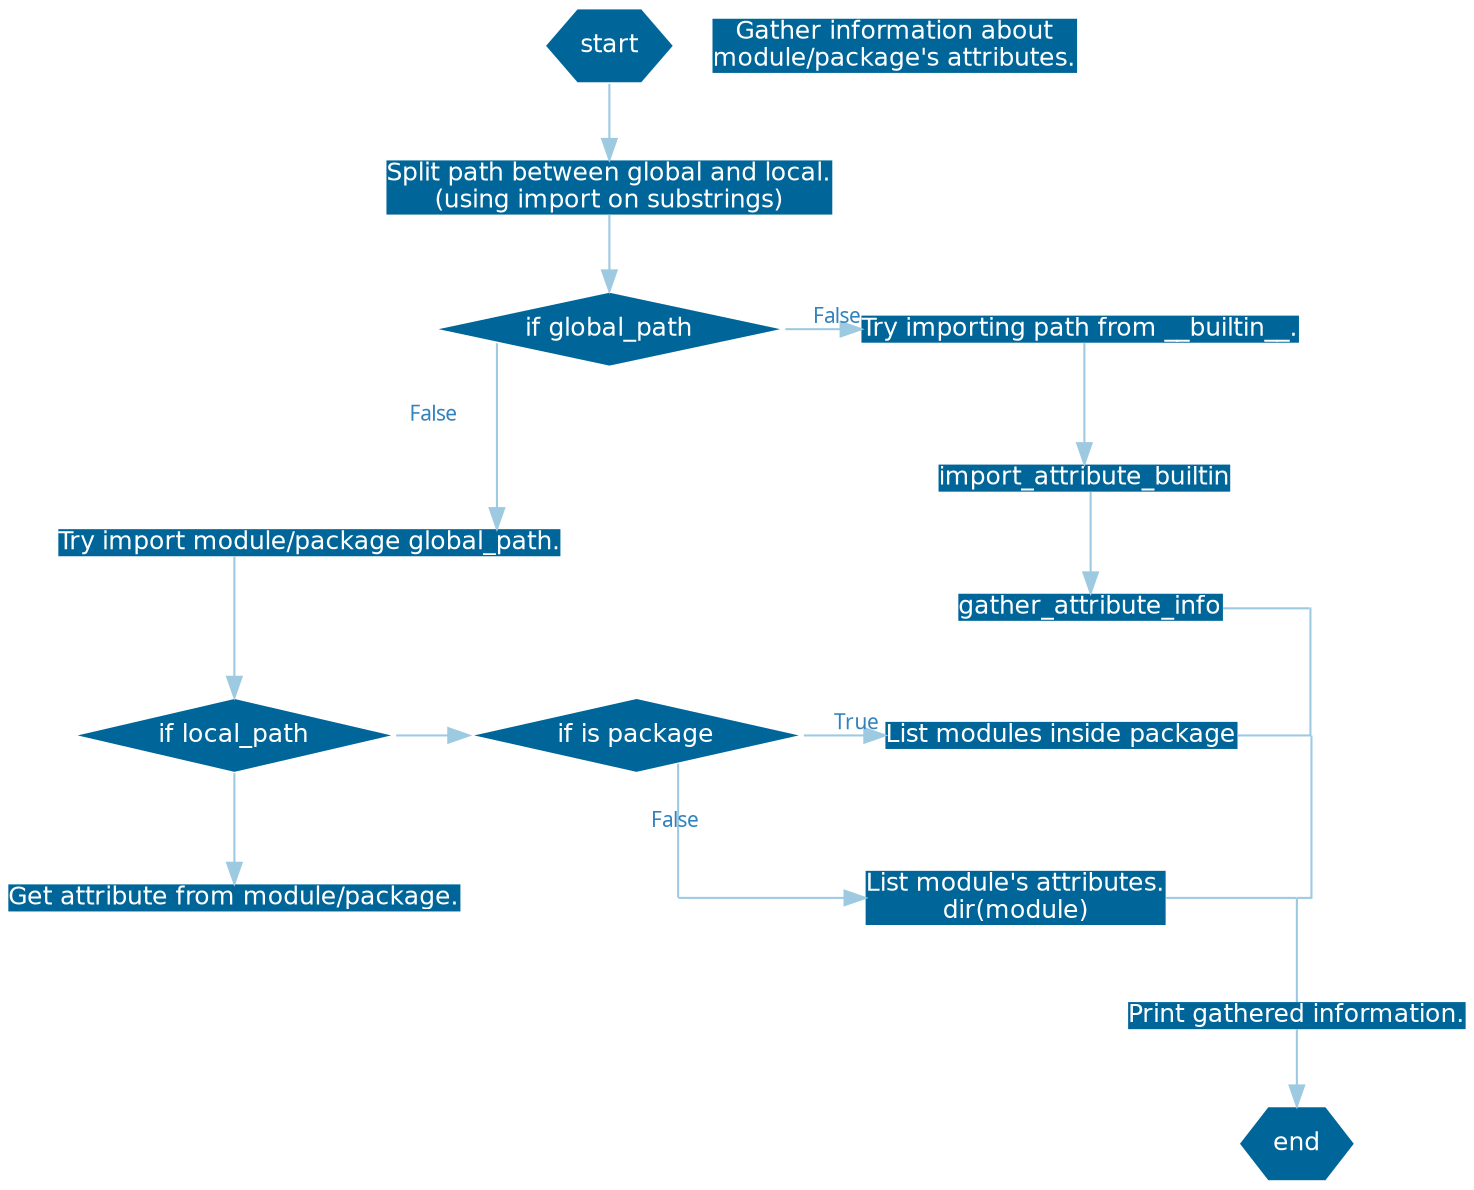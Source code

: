 digraph G {
    fontname="sans-serif";
    splines="ortho";
    penwidth="0.1";
    edge [comment="Wildcard edge", 
          fontname="sans-serif", 
          fontsize=10, 
          colorscheme="blues3", 
          color=2, 
          fontcolor=3];
    node [shape="plain", 
          fontname="Helvetica", 
          fontsize=12, 
          fillcolor="#006699", 
          color="white", 
          fontcolor="white", 
          style="filled"];
    {
        rank=same;
        edge [comment="Wildcard node added automatic in EG."];
        node [comment="Wildcard node added automatic in EG."];
        is_global;
        try_builtin;
    }

    is_global -> try_builtin  [xlabel="False"];
    {
        rank=same;
        edge [comment="Wildcard node added automatic in EG."];
        node [comment="Wildcard node added automatic in EG."];
        v11 [width=0, 
             shape=point];
        is_local -> if_is_package;
        if_is_package -> list_package  [label="True"];
        list_package -> v11  [dir=none];
    }

    if_is_package [shape=diamond, 
                   label="if is package"];
    dir_module;
    if_is_package -> vv0  [dir=none, 
                           label="False"];
    dir_module [label="List module's attributes.\ndir(module)"];
    {
        rank=same;
        edge [comment="Wildcard node added automatic in EG."];
        node [comment="Wildcard node added automatic in EG."];
        vv0 [width=0, 
             shape=point];
        vv00 [width=0, 
              shape=point];
        vv0 -> dir_module;
        dir_module -> vv00  [dir=none];
    }

    list_package [label="List modules inside package"];
    gather_modpac [label="Gather information about\nmodule/package's attributes."];
    start [shape="hexagon"];
    split_path [label="Split path between global and local.\n(using import on substrings)"];
    is_global [shape=diamond, 
               label="if global_path"];
    try_builtin [label="Try importing path from __builtin__."];
    is_local [shape=diamond, 
              label="if local_path"];
    is_local -> get_attribute;
    print_info [label="Print gathered information."];
    get_attribute [label="Get attribute from module/package."];
    end [shape="hexagon"];
    try_import_mp [label="Try import module/package global_path."];
    start -> split_path;
    split_path -> is_global;
    is_global -> try_import_mp  [label="False"];
    try_import_mp -> is_local;
    v00 -> v11  [dir=none];
    v11 -> vv00  [dir=none];
    vv00 -> print_info  [dir=none];
    print_info -> end;
    try_builtin -> import_attribute_builtin;
    import_attribute_builtin -> gather_attribute_info;
    {
        rank=same;
        edge [comment="Wildcard node added automatic in EG."];
        node [comment="Wildcard node added automatic in EG."];
        v00 [width=0, 
             shape=point];
        gather_attribute_info -> v00  [dir=none];
    }

}
